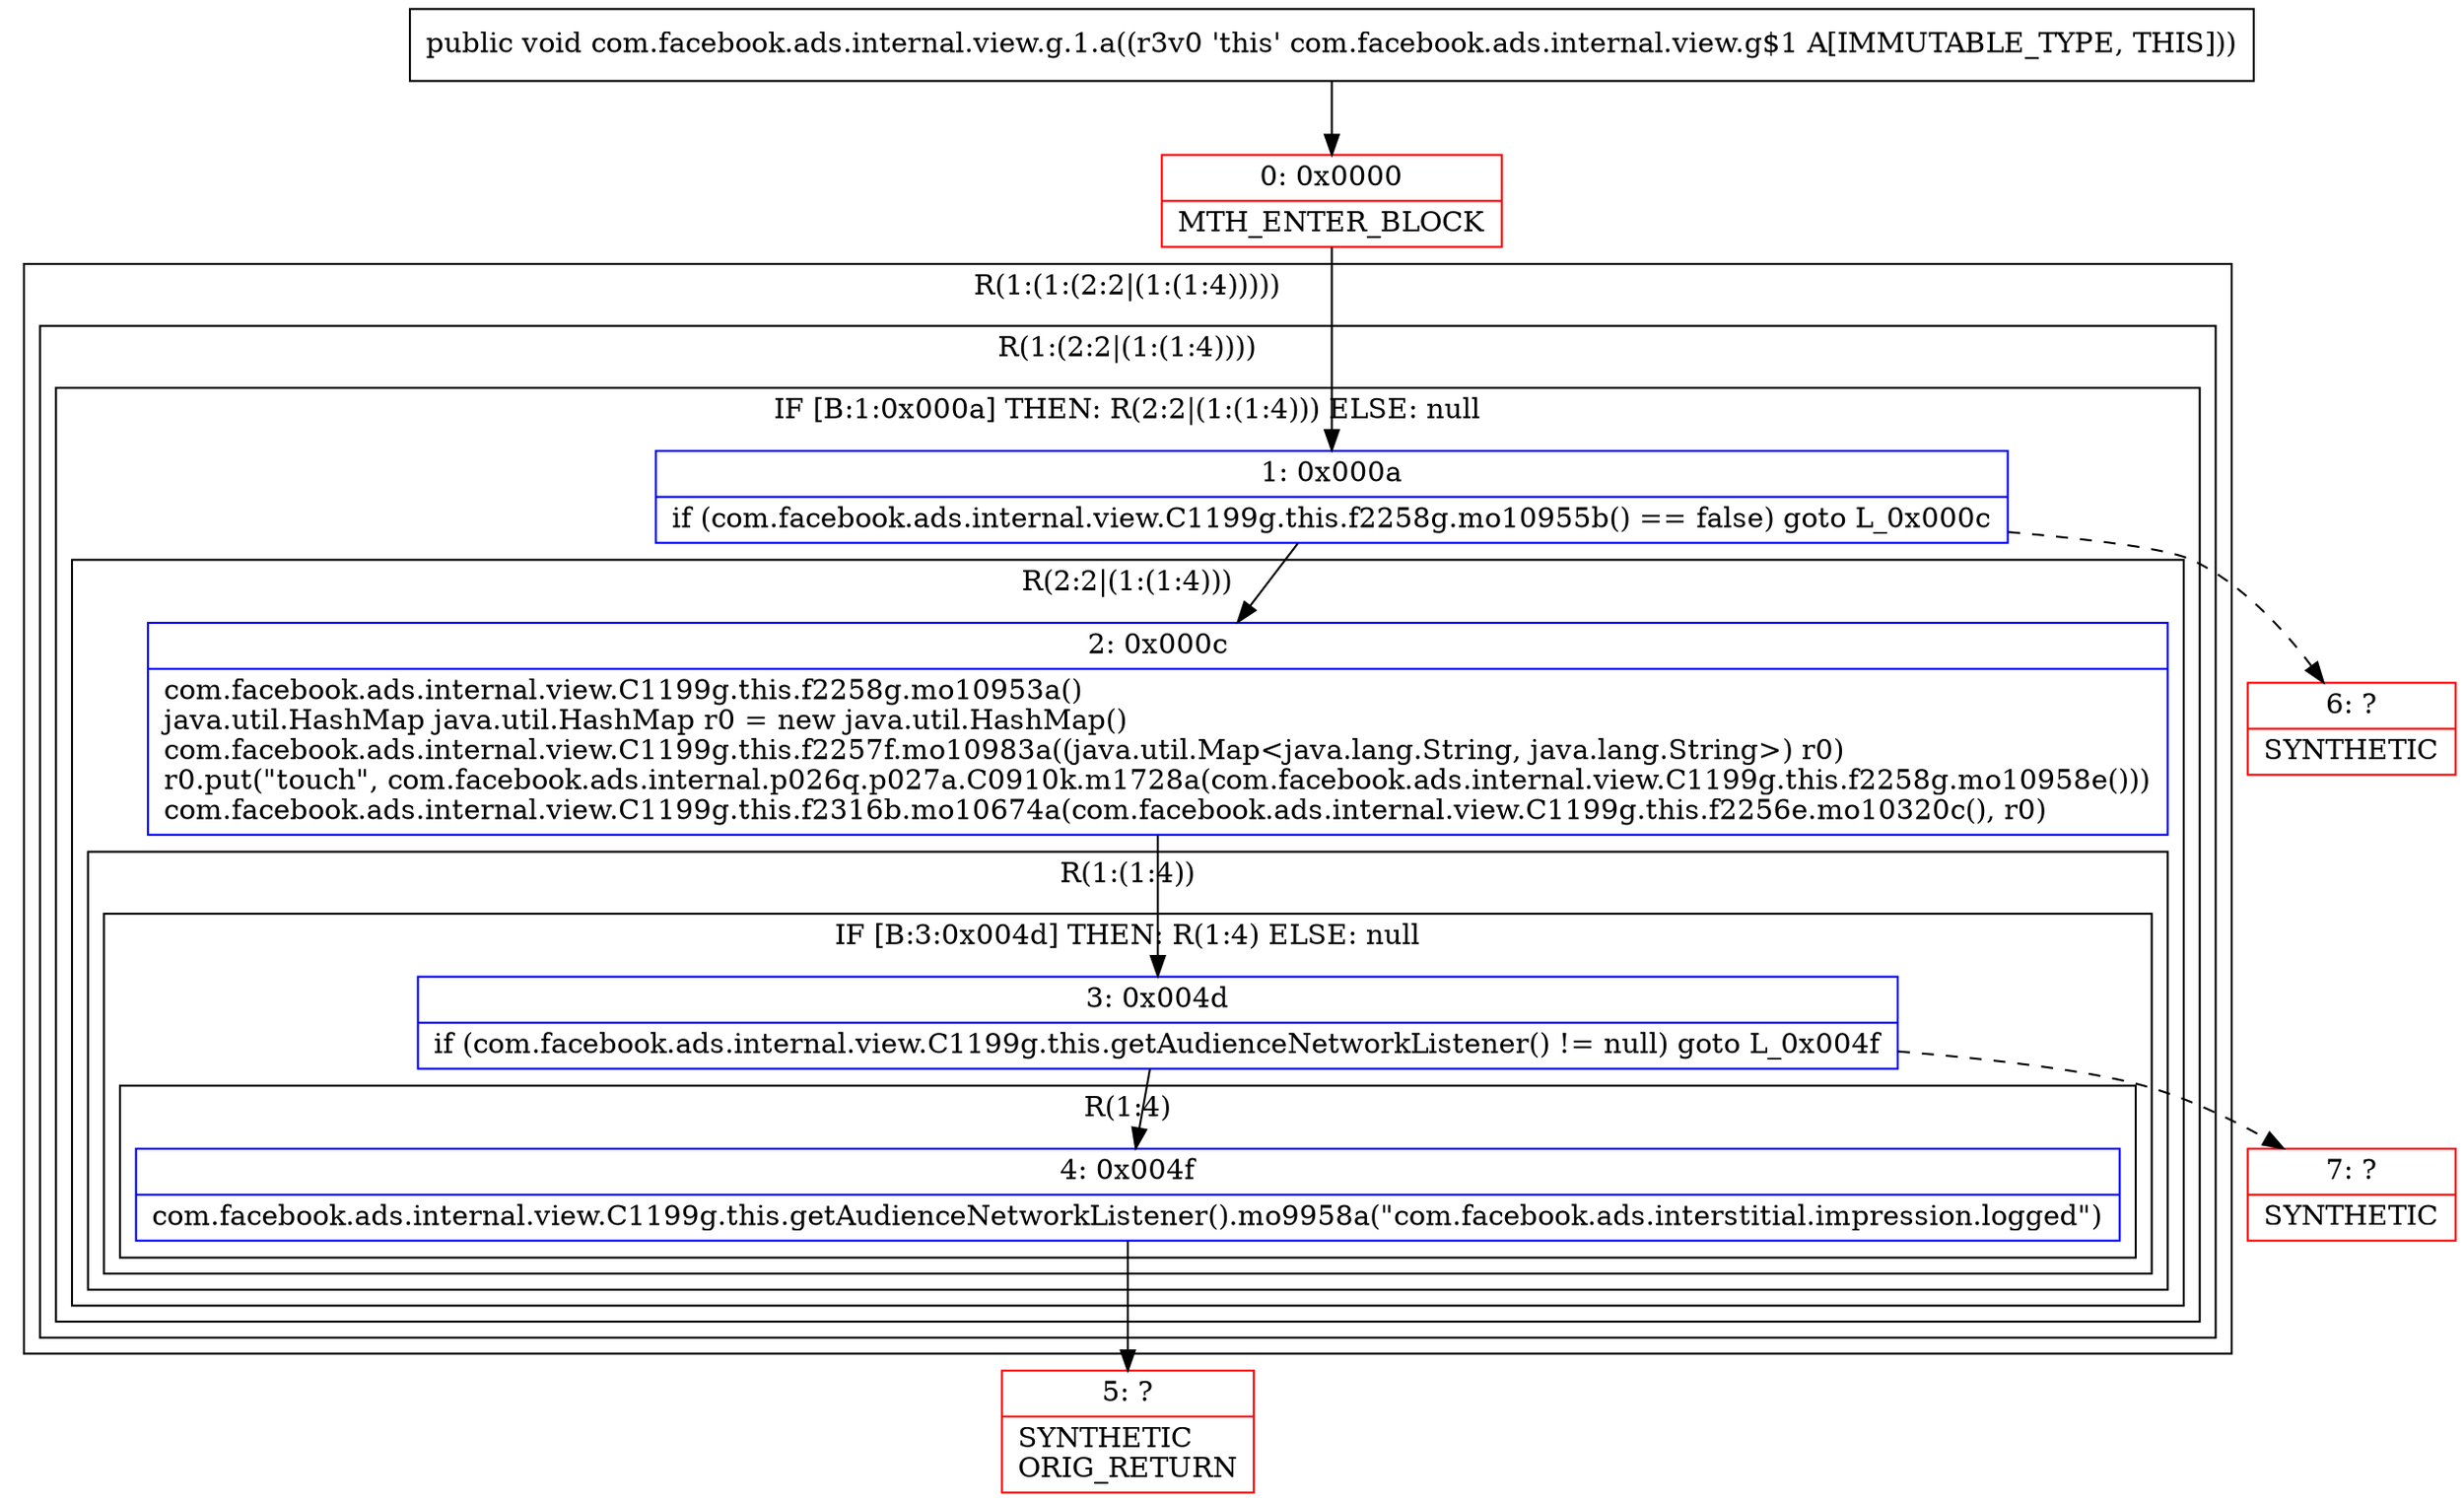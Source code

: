 digraph "CFG forcom.facebook.ads.internal.view.g.1.a()V" {
subgraph cluster_Region_1639928076 {
label = "R(1:(1:(2:2|(1:(1:4)))))";
node [shape=record,color=blue];
subgraph cluster_Region_220312438 {
label = "R(1:(2:2|(1:(1:4))))";
node [shape=record,color=blue];
subgraph cluster_IfRegion_692794386 {
label = "IF [B:1:0x000a] THEN: R(2:2|(1:(1:4))) ELSE: null";
node [shape=record,color=blue];
Node_1 [shape=record,label="{1\:\ 0x000a|if (com.facebook.ads.internal.view.C1199g.this.f2258g.mo10955b() == false) goto L_0x000c\l}"];
subgraph cluster_Region_1455752188 {
label = "R(2:2|(1:(1:4)))";
node [shape=record,color=blue];
Node_2 [shape=record,label="{2\:\ 0x000c|com.facebook.ads.internal.view.C1199g.this.f2258g.mo10953a()\ljava.util.HashMap java.util.HashMap r0 = new java.util.HashMap()\lcom.facebook.ads.internal.view.C1199g.this.f2257f.mo10983a((java.util.Map\<java.lang.String, java.lang.String\>) r0)\lr0.put(\"touch\", com.facebook.ads.internal.p026q.p027a.C0910k.m1728a(com.facebook.ads.internal.view.C1199g.this.f2258g.mo10958e()))\lcom.facebook.ads.internal.view.C1199g.this.f2316b.mo10674a(com.facebook.ads.internal.view.C1199g.this.f2256e.mo10320c(), r0)\l}"];
subgraph cluster_Region_1572832722 {
label = "R(1:(1:4))";
node [shape=record,color=blue];
subgraph cluster_IfRegion_1184073816 {
label = "IF [B:3:0x004d] THEN: R(1:4) ELSE: null";
node [shape=record,color=blue];
Node_3 [shape=record,label="{3\:\ 0x004d|if (com.facebook.ads.internal.view.C1199g.this.getAudienceNetworkListener() != null) goto L_0x004f\l}"];
subgraph cluster_Region_1177106943 {
label = "R(1:4)";
node [shape=record,color=blue];
Node_4 [shape=record,label="{4\:\ 0x004f|com.facebook.ads.internal.view.C1199g.this.getAudienceNetworkListener().mo9958a(\"com.facebook.ads.interstitial.impression.logged\")\l}"];
}
}
}
}
}
}
}
Node_0 [shape=record,color=red,label="{0\:\ 0x0000|MTH_ENTER_BLOCK\l}"];
Node_5 [shape=record,color=red,label="{5\:\ ?|SYNTHETIC\lORIG_RETURN\l}"];
Node_6 [shape=record,color=red,label="{6\:\ ?|SYNTHETIC\l}"];
Node_7 [shape=record,color=red,label="{7\:\ ?|SYNTHETIC\l}"];
MethodNode[shape=record,label="{public void com.facebook.ads.internal.view.g.1.a((r3v0 'this' com.facebook.ads.internal.view.g$1 A[IMMUTABLE_TYPE, THIS])) }"];
MethodNode -> Node_0;
Node_1 -> Node_2;
Node_1 -> Node_6[style=dashed];
Node_2 -> Node_3;
Node_3 -> Node_4;
Node_3 -> Node_7[style=dashed];
Node_4 -> Node_5;
Node_0 -> Node_1;
}

